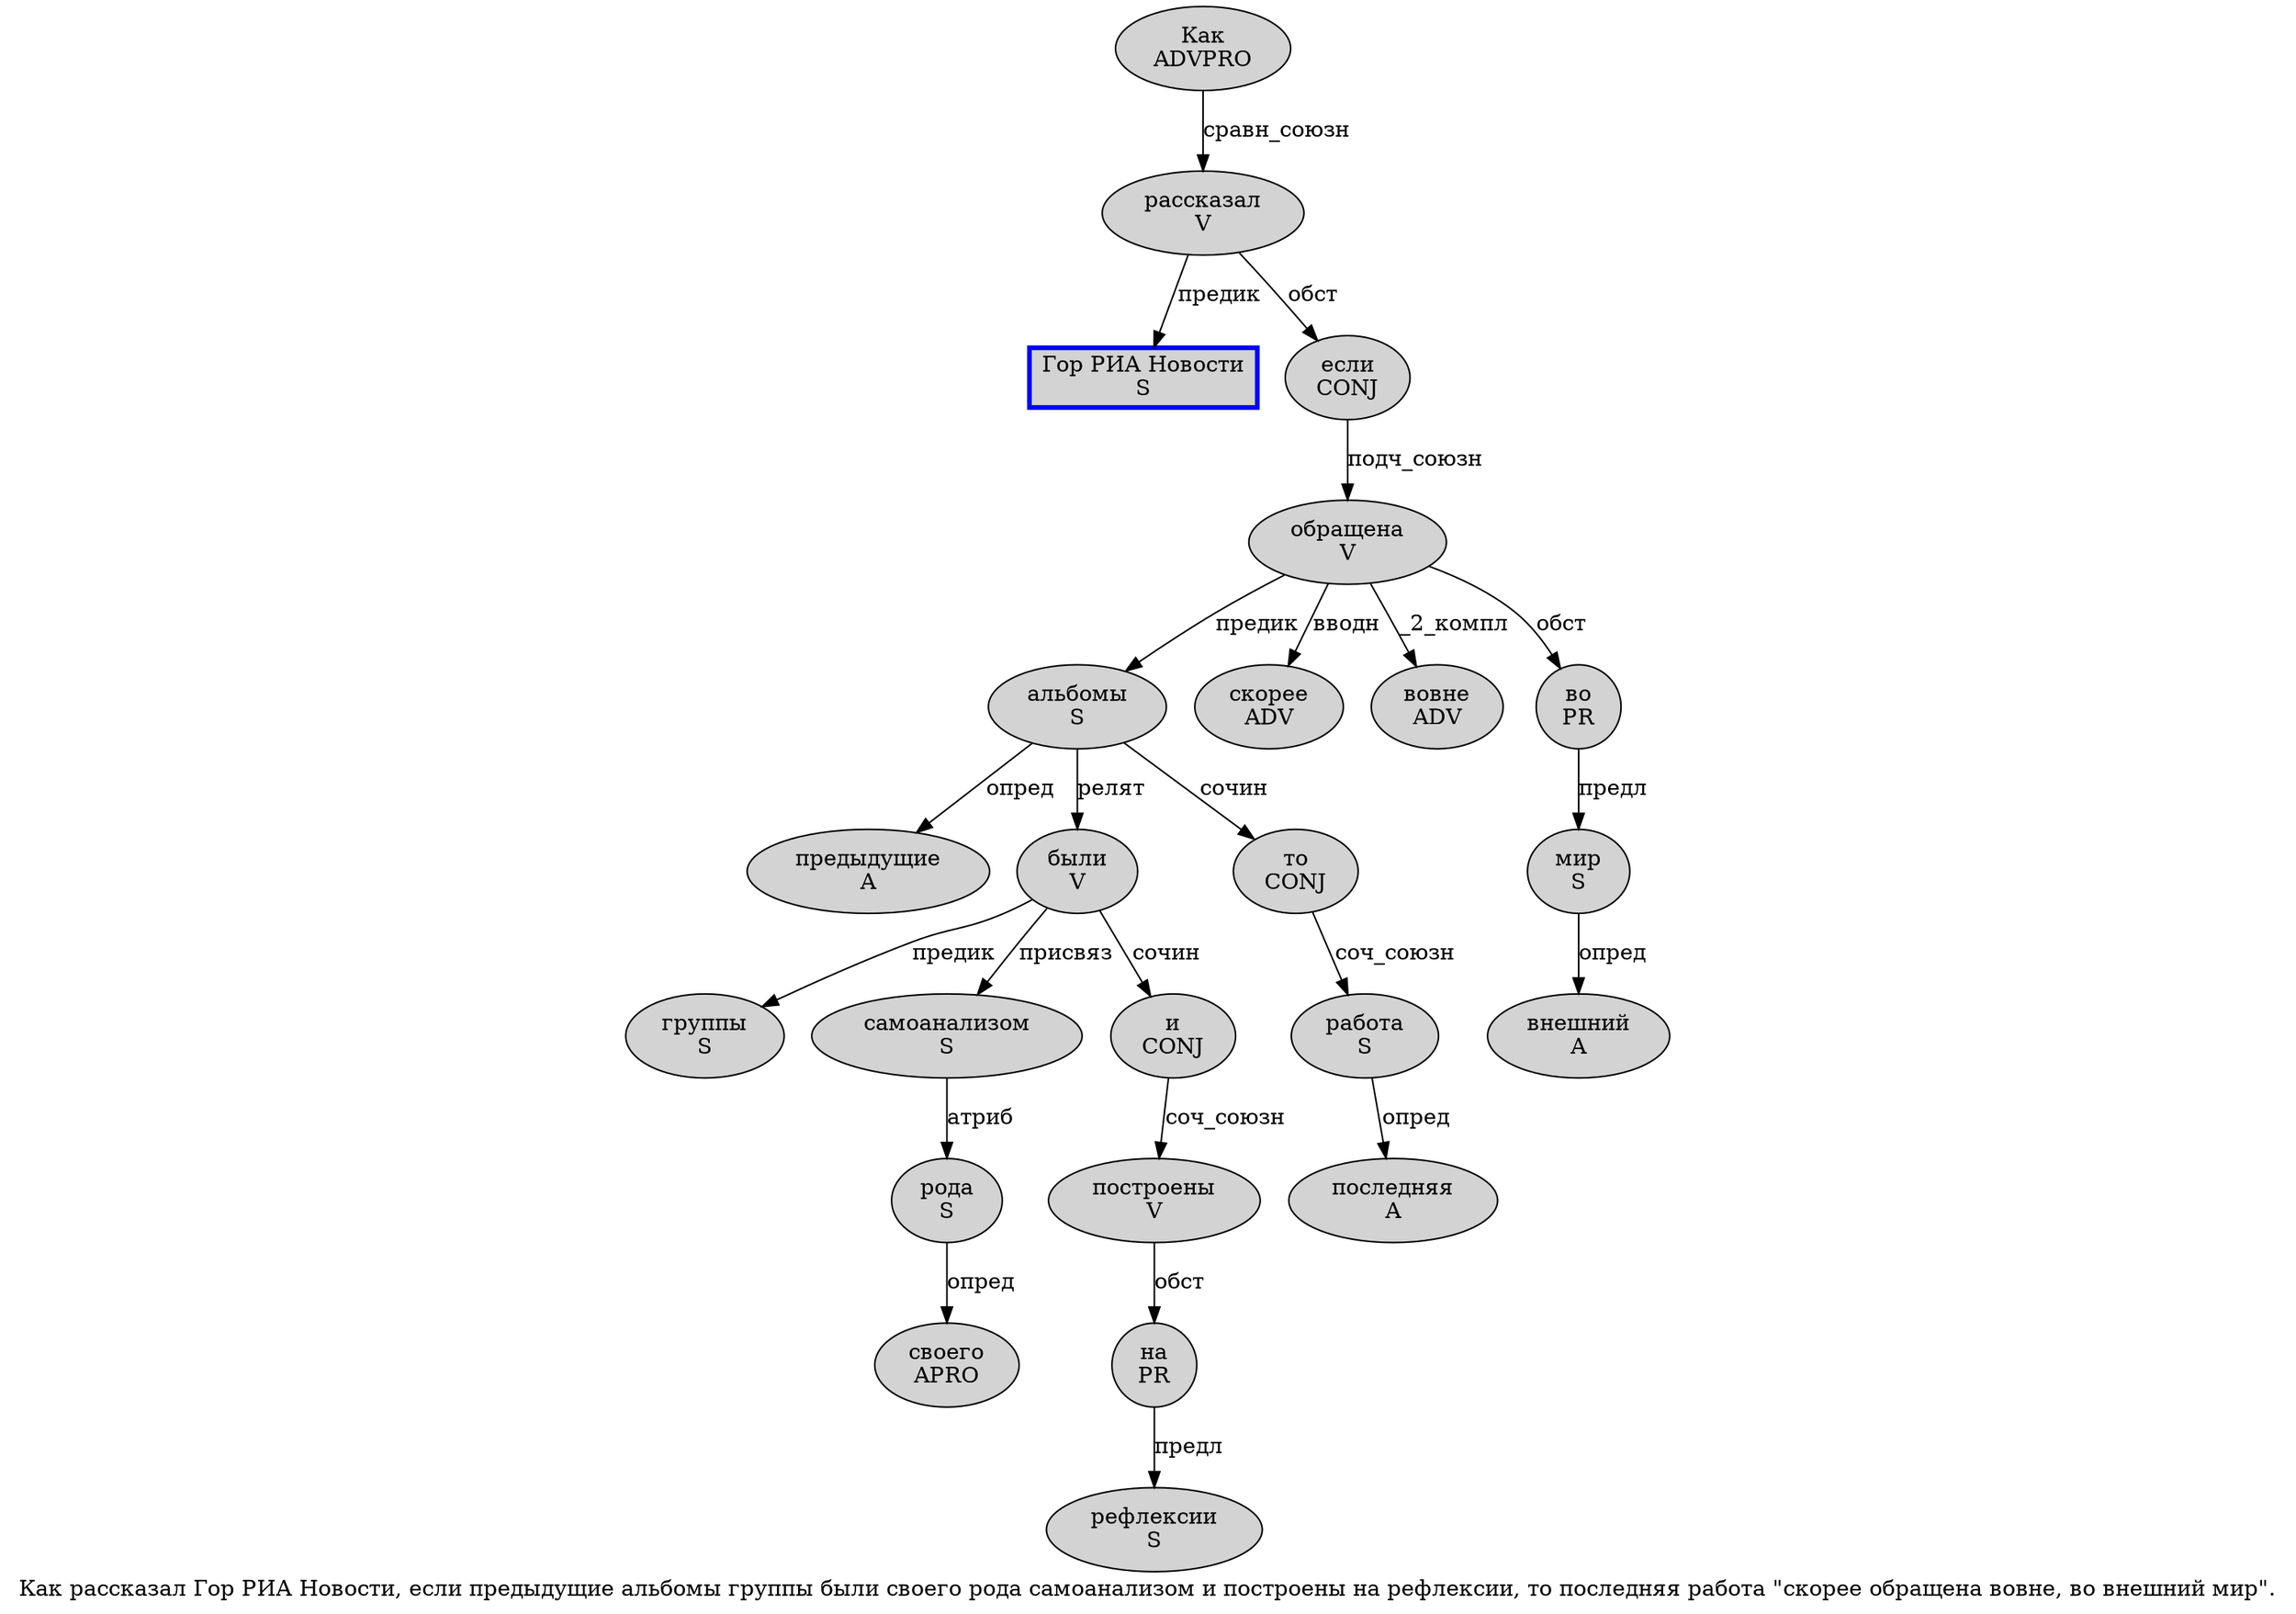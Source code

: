 digraph SENTENCE_271 {
	graph [label="Как рассказал Гор РИА Новости, если предыдущие альбомы группы были своего рода самоанализом и построены на рефлексии, то последняя работа \"скорее обращена вовне, во внешний мир\"."]
	node [style=filled]
		0 [label="Как
ADVPRO" color="" fillcolor=lightgray penwidth=1 shape=ellipse]
		1 [label="рассказал
V" color="" fillcolor=lightgray penwidth=1 shape=ellipse]
		2 [label="Гор РИА Новости
S" color=blue fillcolor=lightgray penwidth=3 shape=box]
		4 [label="если
CONJ" color="" fillcolor=lightgray penwidth=1 shape=ellipse]
		5 [label="предыдущие
A" color="" fillcolor=lightgray penwidth=1 shape=ellipse]
		6 [label="альбомы
S" color="" fillcolor=lightgray penwidth=1 shape=ellipse]
		7 [label="группы
S" color="" fillcolor=lightgray penwidth=1 shape=ellipse]
		8 [label="были
V" color="" fillcolor=lightgray penwidth=1 shape=ellipse]
		9 [label="своего
APRO" color="" fillcolor=lightgray penwidth=1 shape=ellipse]
		10 [label="рода
S" color="" fillcolor=lightgray penwidth=1 shape=ellipse]
		11 [label="самоанализом
S" color="" fillcolor=lightgray penwidth=1 shape=ellipse]
		12 [label="и
CONJ" color="" fillcolor=lightgray penwidth=1 shape=ellipse]
		13 [label="построены
V" color="" fillcolor=lightgray penwidth=1 shape=ellipse]
		14 [label="на
PR" color="" fillcolor=lightgray penwidth=1 shape=ellipse]
		15 [label="рефлексии
S" color="" fillcolor=lightgray penwidth=1 shape=ellipse]
		17 [label="то
CONJ" color="" fillcolor=lightgray penwidth=1 shape=ellipse]
		18 [label="последняя
A" color="" fillcolor=lightgray penwidth=1 shape=ellipse]
		19 [label="работа
S" color="" fillcolor=lightgray penwidth=1 shape=ellipse]
		21 [label="скорее
ADV" color="" fillcolor=lightgray penwidth=1 shape=ellipse]
		22 [label="обращена
V" color="" fillcolor=lightgray penwidth=1 shape=ellipse]
		23 [label="вовне
ADV" color="" fillcolor=lightgray penwidth=1 shape=ellipse]
		25 [label="во
PR" color="" fillcolor=lightgray penwidth=1 shape=ellipse]
		26 [label="внешний
A" color="" fillcolor=lightgray penwidth=1 shape=ellipse]
		27 [label="мир
S" color="" fillcolor=lightgray penwidth=1 shape=ellipse]
			19 -> 18 [label="опред"]
			4 -> 22 [label="подч_союзн"]
			8 -> 7 [label="предик"]
			8 -> 11 [label="присвяз"]
			8 -> 12 [label="сочин"]
			1 -> 2 [label="предик"]
			1 -> 4 [label="обст"]
			17 -> 19 [label="соч_союзн"]
			14 -> 15 [label="предл"]
			6 -> 5 [label="опред"]
			6 -> 8 [label="релят"]
			6 -> 17 [label="сочин"]
			11 -> 10 [label="атриб"]
			27 -> 26 [label="опред"]
			12 -> 13 [label="соч_союзн"]
			0 -> 1 [label="сравн_союзн"]
			25 -> 27 [label="предл"]
			13 -> 14 [label="обст"]
			10 -> 9 [label="опред"]
			22 -> 6 [label="предик"]
			22 -> 21 [label="вводн"]
			22 -> 23 [label="_2_компл"]
			22 -> 25 [label="обст"]
}